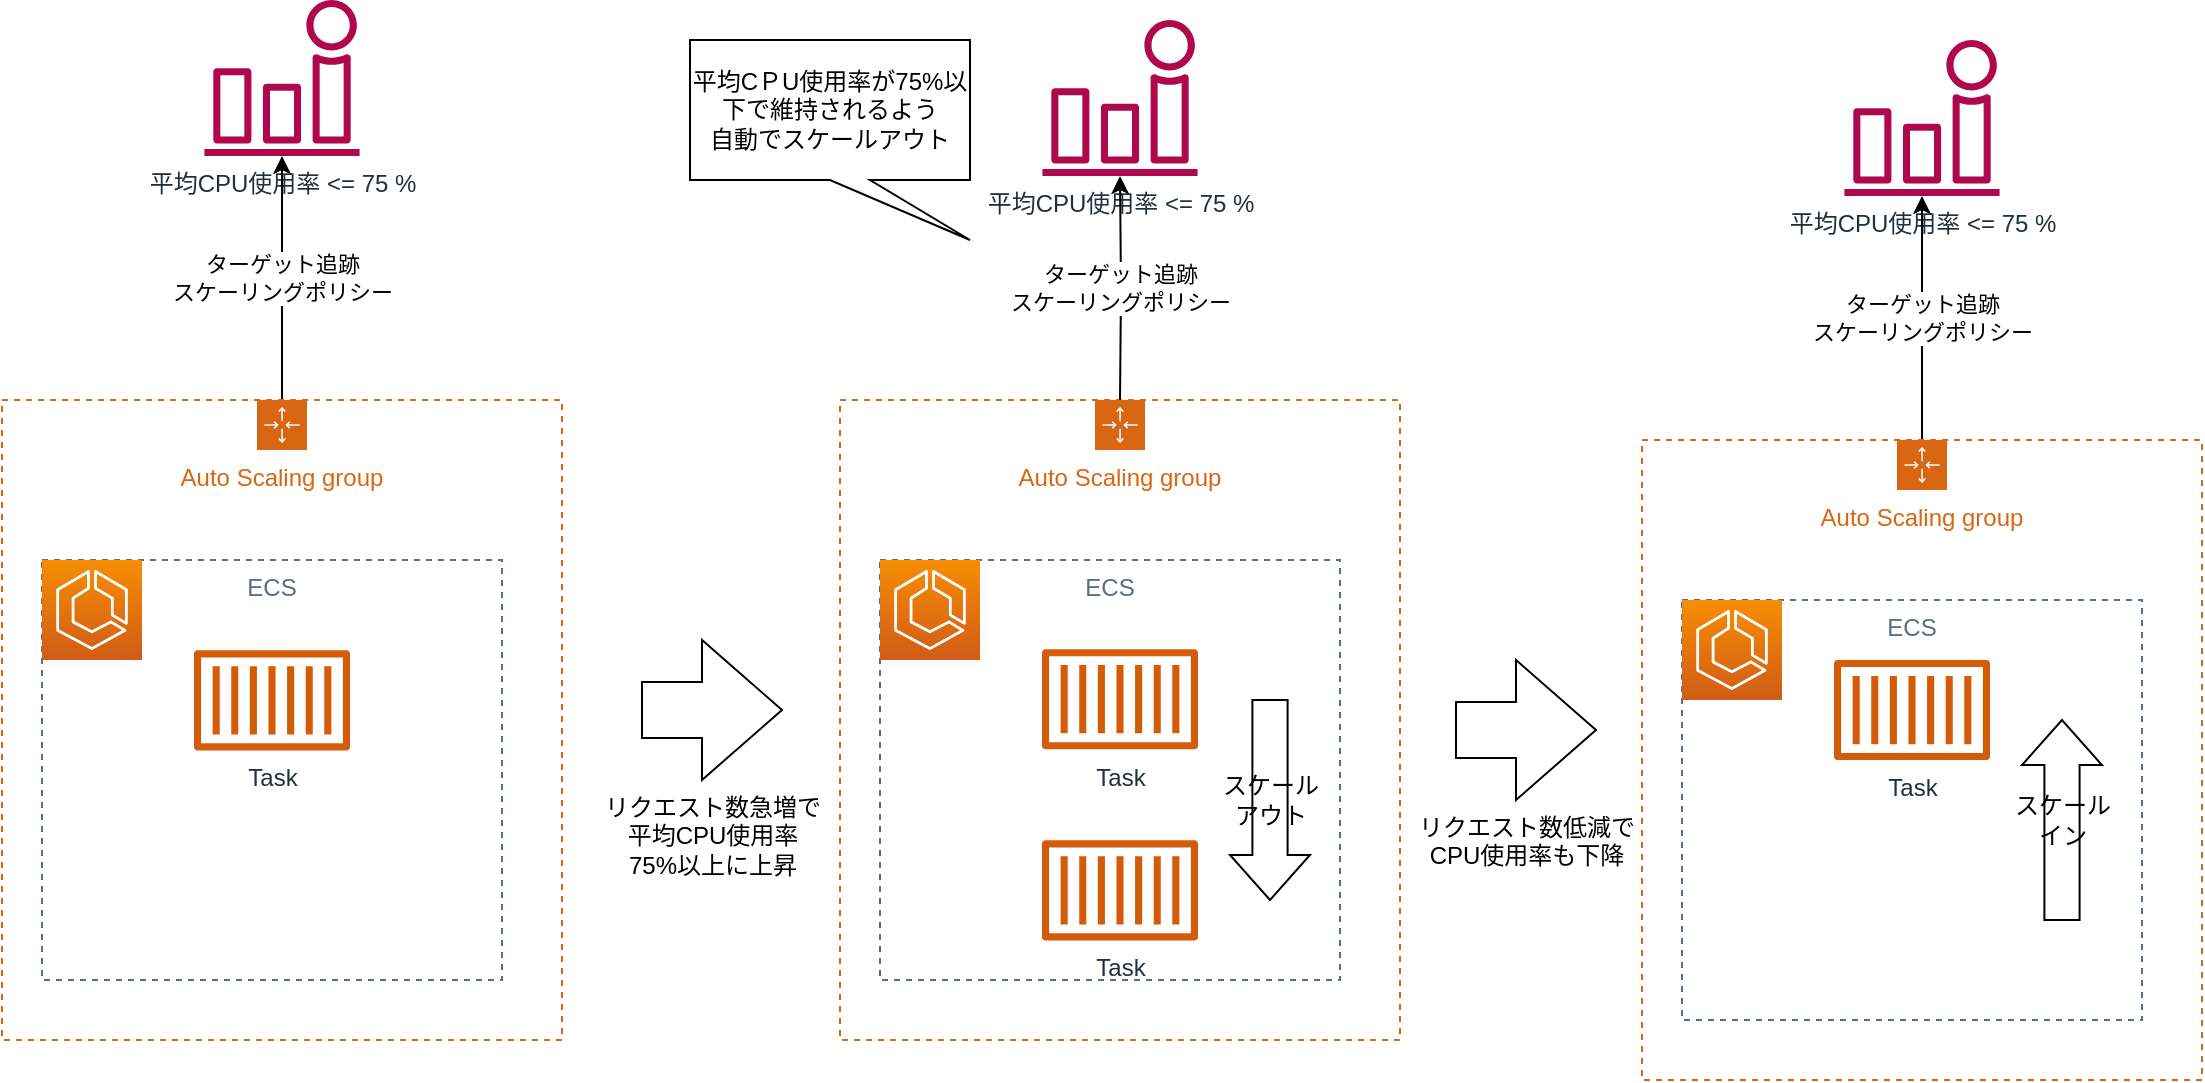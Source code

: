 <mxfile version="17.4.2" type="device"><diagram id="Ht1M8jgEwFfnCIfOTk4-" name="Page-1"><mxGraphModel dx="1510" dy="1242" grid="1" gridSize="10" guides="1" tooltips="1" connect="1" arrows="1" fold="1" page="1" pageScale="1" pageWidth="1169" pageHeight="827" math="0" shadow="0"><root><mxCell id="0"/><mxCell id="1" parent="0"/><mxCell id="QAdhCx1URFD3h7ulNYyf-10" value="ECS" style="fillColor=none;strokeColor=#5A6C86;dashed=1;verticalAlign=top;fontStyle=0;fontColor=#5A6C86;" parent="1" vertex="1"><mxGeometry x="55" y="370" width="230" height="210" as="geometry"/></mxCell><mxCell id="QAdhCx1URFD3h7ulNYyf-14" value="" style="sketch=0;points=[[0,0,0],[0.25,0,0],[0.5,0,0],[0.75,0,0],[1,0,0],[0,1,0],[0.25,1,0],[0.5,1,0],[0.75,1,0],[1,1,0],[0,0.25,0],[0,0.5,0],[0,0.75,0],[1,0.25,0],[1,0.5,0],[1,0.75,0]];outlineConnect=0;fontColor=#232F3E;gradientColor=#F78E04;gradientDirection=north;fillColor=#D05C17;strokeColor=#ffffff;dashed=0;verticalLabelPosition=bottom;verticalAlign=top;align=center;html=1;fontSize=12;fontStyle=0;aspect=fixed;shape=mxgraph.aws4.resourceIcon;resIcon=mxgraph.aws4.ecs;" parent="1" vertex="1"><mxGeometry x="55" y="370" width="50" height="50" as="geometry"/></mxCell><mxCell id="Fn4Ga58jI4vB--kE44md-1" value="平均CPU使用率 &amp;lt;= 75 %" style="sketch=0;outlineConnect=0;fontColor=#232F3E;gradientColor=none;fillColor=#B0084D;strokeColor=none;dashed=0;verticalLabelPosition=bottom;verticalAlign=top;align=center;html=1;fontSize=12;fontStyle=0;aspect=fixed;pointerEvents=1;shape=mxgraph.aws4.alarm;" vertex="1" parent="1"><mxGeometry x="136" y="90" width="78" height="78" as="geometry"/></mxCell><mxCell id="Fn4Ga58jI4vB--kE44md-5" value="ターゲット追跡&lt;br&gt;スケーリングポリシー" style="edgeStyle=orthogonalEdgeStyle;rounded=0;orthogonalLoop=1;jettySize=auto;html=1;" edge="1" parent="1" source="Fn4Ga58jI4vB--kE44md-2" target="Fn4Ga58jI4vB--kE44md-1"><mxGeometry relative="1" as="geometry"/></mxCell><mxCell id="Fn4Ga58jI4vB--kE44md-2" value="Auto Scaling group" style="points=[[0,0],[0.25,0],[0.5,0],[0.75,0],[1,0],[1,0.25],[1,0.5],[1,0.75],[1,1],[0.75,1],[0.5,1],[0.25,1],[0,1],[0,0.75],[0,0.5],[0,0.25]];outlineConnect=0;gradientColor=none;html=1;whiteSpace=wrap;fontSize=12;fontStyle=0;container=1;pointerEvents=0;collapsible=0;recursiveResize=0;shape=mxgraph.aws4.groupCenter;grIcon=mxgraph.aws4.group_auto_scaling_group;grStroke=1;strokeColor=#D86613;fillColor=none;verticalAlign=top;align=center;fontColor=#D86613;dashed=1;spacingTop=25;" vertex="1" parent="1"><mxGeometry x="35" y="290" width="280" height="320" as="geometry"/></mxCell><mxCell id="QAdhCx1URFD3h7ulNYyf-9" value="Task" style="sketch=0;outlineConnect=0;fontColor=#232F3E;gradientColor=none;fillColor=#D45B07;strokeColor=none;dashed=0;verticalLabelPosition=bottom;verticalAlign=top;align=center;html=1;fontSize=12;fontStyle=0;aspect=fixed;pointerEvents=1;shape=mxgraph.aws4.container_1;" parent="Fn4Ga58jI4vB--kE44md-2" vertex="1"><mxGeometry x="96" y="125.0" width="78" height="50.38" as="geometry"/></mxCell><mxCell id="Fn4Ga58jI4vB--kE44md-9" value="リクエスト数低減で&lt;br&gt;CPU使用率も下降" style="html=1;shadow=0;dashed=0;align=center;verticalAlign=top;shape=mxgraph.arrows2.arrow;dy=0.6;dx=40;notch=0;labelPosition=center;verticalLabelPosition=bottom;" vertex="1" parent="1"><mxGeometry x="762" y="420" width="70" height="70" as="geometry"/></mxCell><mxCell id="Fn4Ga58jI4vB--kE44md-10" value="ECS" style="fillColor=none;strokeColor=#5A6C86;dashed=1;verticalAlign=top;fontStyle=0;fontColor=#5A6C86;" vertex="1" parent="1"><mxGeometry x="474" y="370" width="230" height="210" as="geometry"/></mxCell><mxCell id="Fn4Ga58jI4vB--kE44md-11" value="" style="sketch=0;points=[[0,0,0],[0.25,0,0],[0.5,0,0],[0.75,0,0],[1,0,0],[0,1,0],[0.25,1,0],[0.5,1,0],[0.75,1,0],[1,1,0],[0,0.25,0],[0,0.5,0],[0,0.75,0],[1,0.25,0],[1,0.5,0],[1,0.75,0]];outlineConnect=0;fontColor=#232F3E;gradientColor=#F78E04;gradientDirection=north;fillColor=#D05C17;strokeColor=#ffffff;dashed=0;verticalLabelPosition=bottom;verticalAlign=top;align=center;html=1;fontSize=12;fontStyle=0;aspect=fixed;shape=mxgraph.aws4.resourceIcon;resIcon=mxgraph.aws4.ecs;" vertex="1" parent="1"><mxGeometry x="474" y="370" width="50" height="50" as="geometry"/></mxCell><mxCell id="Fn4Ga58jI4vB--kE44md-12" value="Auto Scaling group" style="points=[[0,0],[0.25,0],[0.5,0],[0.75,0],[1,0],[1,0.25],[1,0.5],[1,0.75],[1,1],[0.75,1],[0.5,1],[0.25,1],[0,1],[0,0.75],[0,0.5],[0,0.25]];outlineConnect=0;gradientColor=none;html=1;whiteSpace=wrap;fontSize=12;fontStyle=0;container=1;pointerEvents=0;collapsible=0;recursiveResize=0;shape=mxgraph.aws4.groupCenter;grIcon=mxgraph.aws4.group_auto_scaling_group;grStroke=1;strokeColor=#D86613;fillColor=none;verticalAlign=top;align=center;fontColor=#D86613;dashed=1;spacingTop=25;" vertex="1" parent="1"><mxGeometry x="454" y="290" width="280" height="320" as="geometry"/></mxCell><mxCell id="Fn4Ga58jI4vB--kE44md-13" value="Task" style="sketch=0;outlineConnect=0;fontColor=#232F3E;gradientColor=none;fillColor=#D45B07;strokeColor=none;dashed=0;verticalLabelPosition=bottom;verticalAlign=top;align=center;html=1;fontSize=12;fontStyle=0;aspect=fixed;pointerEvents=1;shape=mxgraph.aws4.container_1;" vertex="1" parent="Fn4Ga58jI4vB--kE44md-12"><mxGeometry x="101" y="124.43" width="78" height="50.38" as="geometry"/></mxCell><mxCell id="Fn4Ga58jI4vB--kE44md-14" value="Task" style="sketch=0;outlineConnect=0;fontColor=#232F3E;gradientColor=none;fillColor=#D45B07;strokeColor=none;dashed=0;verticalLabelPosition=bottom;verticalAlign=top;align=center;html=1;fontSize=12;fontStyle=0;aspect=fixed;pointerEvents=1;shape=mxgraph.aws4.container_1;" vertex="1" parent="1"><mxGeometry x="555" y="510" width="78" height="50.38" as="geometry"/></mxCell><mxCell id="Fn4Ga58jI4vB--kE44md-15" value="スケール&lt;br&gt;アウト" style="html=1;shadow=0;dashed=0;align=center;verticalAlign=middle;shape=mxgraph.arrows2.arrow;dy=0.56;dx=22.56;direction=south;notch=0;" vertex="1" parent="1"><mxGeometry x="649" y="440" width="40" height="100" as="geometry"/></mxCell><mxCell id="Fn4Ga58jI4vB--kE44md-16" value="平均CPU使用率 &amp;lt;= 75 %" style="sketch=0;outlineConnect=0;fontColor=#232F3E;gradientColor=none;fillColor=#B0084D;strokeColor=none;dashed=0;verticalLabelPosition=bottom;verticalAlign=top;align=center;html=1;fontSize=12;fontStyle=0;aspect=fixed;pointerEvents=1;shape=mxgraph.aws4.alarm;" vertex="1" parent="1"><mxGeometry x="555" y="100" width="78" height="78" as="geometry"/></mxCell><mxCell id="Fn4Ga58jI4vB--kE44md-17" value="ターゲット追跡&lt;br&gt;スケーリングポリシー" style="edgeStyle=orthogonalEdgeStyle;rounded=0;orthogonalLoop=1;jettySize=auto;html=1;" edge="1" target="Fn4Ga58jI4vB--kE44md-16" parent="1"><mxGeometry relative="1" as="geometry"><mxPoint x="594" y="290" as="sourcePoint"/></mxGeometry></mxCell><mxCell id="Fn4Ga58jI4vB--kE44md-18" value="平均CＰU使用率が75%以下で維持されるよう&lt;br&gt;自動でスケールアウト" style="shape=callout;whiteSpace=wrap;html=1;perimeter=calloutPerimeter;base=20;position2=1;" vertex="1" parent="1"><mxGeometry x="379" y="110" width="140" height="100" as="geometry"/></mxCell><mxCell id="Fn4Ga58jI4vB--kE44md-19" value="ECS" style="fillColor=none;strokeColor=#5A6C86;dashed=1;verticalAlign=top;fontStyle=0;fontColor=#5A6C86;" vertex="1" parent="1"><mxGeometry x="875" y="390" width="230" height="210" as="geometry"/></mxCell><mxCell id="Fn4Ga58jI4vB--kE44md-20" value="" style="sketch=0;points=[[0,0,0],[0.25,0,0],[0.5,0,0],[0.75,0,0],[1,0,0],[0,1,0],[0.25,1,0],[0.5,1,0],[0.75,1,0],[1,1,0],[0,0.25,0],[0,0.5,0],[0,0.75,0],[1,0.25,0],[1,0.5,0],[1,0.75,0]];outlineConnect=0;fontColor=#232F3E;gradientColor=#F78E04;gradientDirection=north;fillColor=#D05C17;strokeColor=#ffffff;dashed=0;verticalLabelPosition=bottom;verticalAlign=top;align=center;html=1;fontSize=12;fontStyle=0;aspect=fixed;shape=mxgraph.aws4.resourceIcon;resIcon=mxgraph.aws4.ecs;" vertex="1" parent="1"><mxGeometry x="875" y="390" width="50" height="50" as="geometry"/></mxCell><mxCell id="Fn4Ga58jI4vB--kE44md-21" value="平均CPU使用率 &amp;lt;= 75 %" style="sketch=0;outlineConnect=0;fontColor=#232F3E;gradientColor=none;fillColor=#B0084D;strokeColor=none;dashed=0;verticalLabelPosition=bottom;verticalAlign=top;align=center;html=1;fontSize=12;fontStyle=0;aspect=fixed;pointerEvents=1;shape=mxgraph.aws4.alarm;" vertex="1" parent="1"><mxGeometry x="956" y="110" width="78" height="78" as="geometry"/></mxCell><mxCell id="Fn4Ga58jI4vB--kE44md-22" value="ターゲット追跡&lt;br&gt;スケーリングポリシー" style="edgeStyle=orthogonalEdgeStyle;rounded=0;orthogonalLoop=1;jettySize=auto;html=1;" edge="1" source="Fn4Ga58jI4vB--kE44md-23" target="Fn4Ga58jI4vB--kE44md-21" parent="1"><mxGeometry relative="1" as="geometry"/></mxCell><mxCell id="Fn4Ga58jI4vB--kE44md-23" value="Auto Scaling group" style="points=[[0,0],[0.25,0],[0.5,0],[0.75,0],[1,0],[1,0.25],[1,0.5],[1,0.75],[1,1],[0.75,1],[0.5,1],[0.25,1],[0,1],[0,0.75],[0,0.5],[0,0.25]];outlineConnect=0;gradientColor=none;html=1;whiteSpace=wrap;fontSize=12;fontStyle=0;container=1;pointerEvents=0;collapsible=0;recursiveResize=0;shape=mxgraph.aws4.groupCenter;grIcon=mxgraph.aws4.group_auto_scaling_group;grStroke=1;strokeColor=#D86613;fillColor=none;verticalAlign=top;align=center;fontColor=#D86613;dashed=1;spacingTop=25;" vertex="1" parent="1"><mxGeometry x="855" y="310" width="280" height="320" as="geometry"/></mxCell><mxCell id="Fn4Ga58jI4vB--kE44md-24" value="Task" style="sketch=0;outlineConnect=0;fontColor=#232F3E;gradientColor=none;fillColor=#D45B07;strokeColor=none;dashed=0;verticalLabelPosition=bottom;verticalAlign=top;align=center;html=1;fontSize=12;fontStyle=0;aspect=fixed;pointerEvents=1;shape=mxgraph.aws4.container_1;" vertex="1" parent="Fn4Ga58jI4vB--kE44md-23"><mxGeometry x="96" y="109.81" width="78" height="50.38" as="geometry"/></mxCell><mxCell id="Fn4Ga58jI4vB--kE44md-27" value="リクエスト数急増で&lt;br&gt;平均CPU使用率&lt;br&gt;75%以上に上昇" style="html=1;shadow=0;dashed=0;align=center;verticalAlign=top;shape=mxgraph.arrows2.arrow;dy=0.6;dx=40;notch=0;labelPosition=center;verticalLabelPosition=bottom;" vertex="1" parent="1"><mxGeometry x="355" y="410" width="70" height="70" as="geometry"/></mxCell><mxCell id="Fn4Ga58jI4vB--kE44md-28" value="スケール&lt;br&gt;イン" style="html=1;shadow=0;dashed=0;align=center;verticalAlign=middle;shape=mxgraph.arrows2.arrow;dy=0.56;dx=22.56;direction=north;notch=0;" vertex="1" parent="1"><mxGeometry x="1045" y="450" width="40" height="100" as="geometry"/></mxCell></root></mxGraphModel></diagram></mxfile>